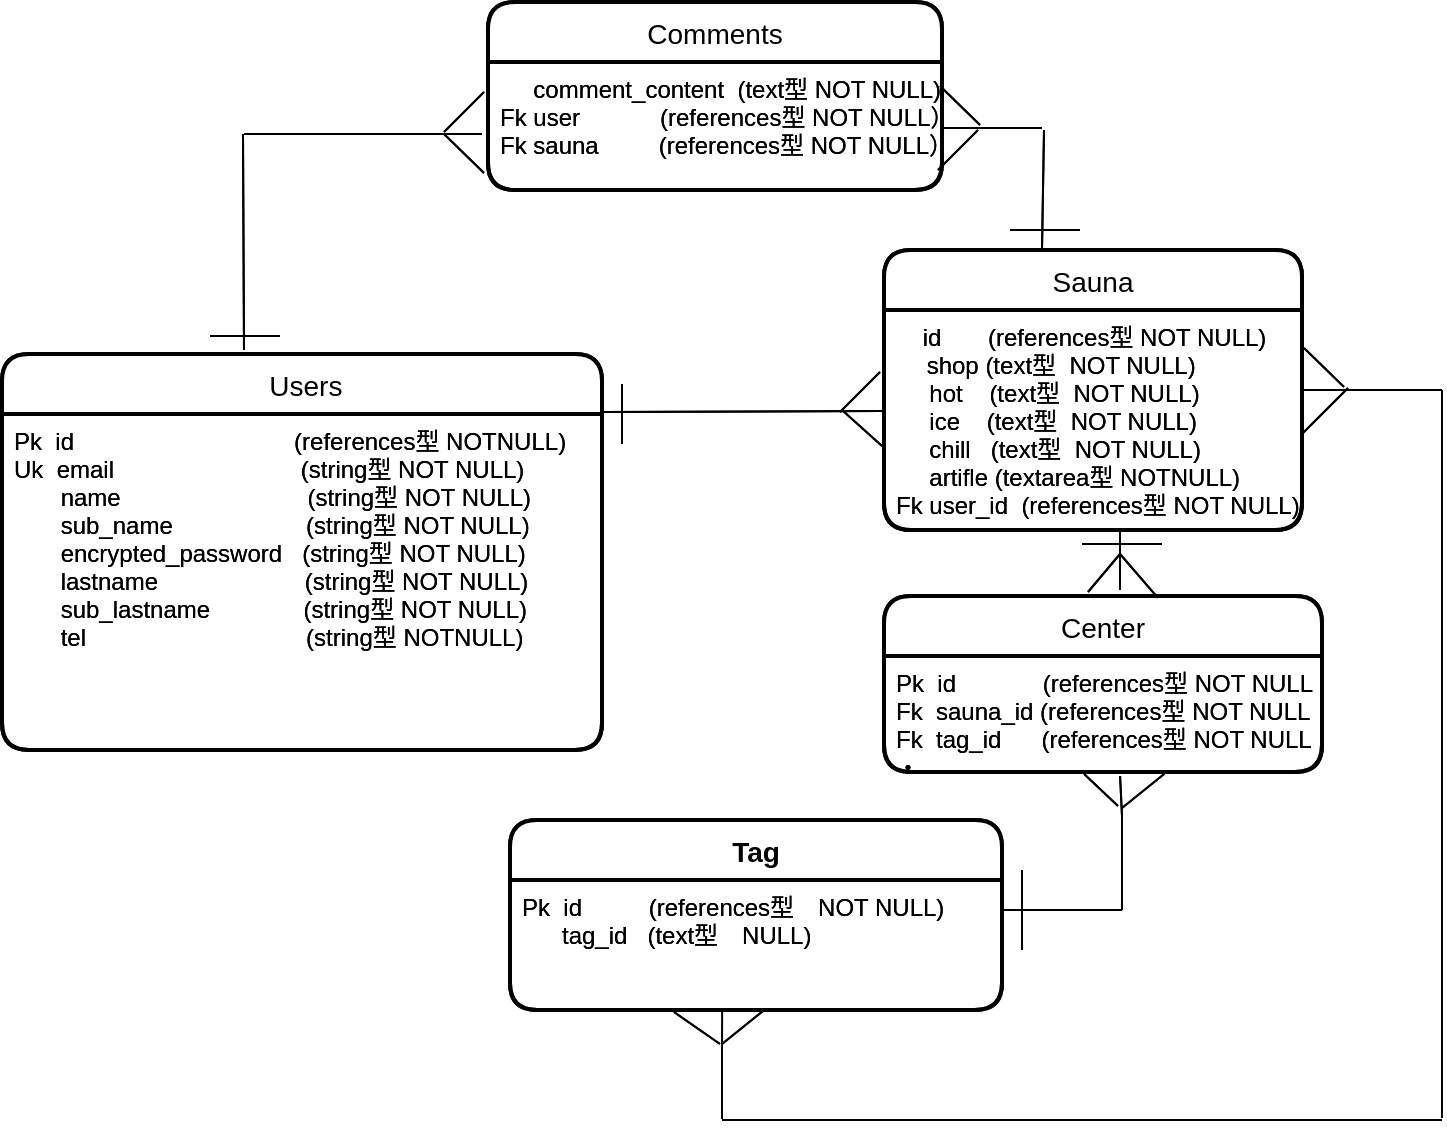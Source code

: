 <mxfile>
    <diagram id="Zuprpmree0DB_T71sHAO" name="ページ1">
        <mxGraphModel dx="681" dy="612" grid="1" gridSize="10" guides="1" tooltips="1" connect="1" arrows="1" fold="1" page="1" pageScale="1" pageWidth="827" pageHeight="1169" math="0" shadow="0">
            <root>
                <mxCell id="0"/>
                <mxCell id="1" parent="0"/>
                <mxCell id="2" value=" Users" style="swimlane;childLayout=stackLayout;horizontal=1;startSize=30;horizontalStack=0;rounded=1;fontSize=14;fontStyle=0;strokeWidth=2;resizeParent=0;resizeLast=1;shadow=0;dashed=0;align=center;" parent="1" vertex="1">
                    <mxGeometry x="40" y="202" width="300" height="198" as="geometry"/>
                </mxCell>
                <mxCell id="3" value="Pk  id                                 (references型 NOTNULL)&#10;Uk  email                            (string型 NOT NULL) 　　　　　　      　&#10;       name                            (string型 NOT NULL)&#10;       sub_name                    (string型 NOT NULL)      &#10;       encrypted_password   (string型 NOT NULL)&#10;       lastname                      (string型 NOT NULL)&#10;       sub_lastname              (string型 NOT NULL)&#10;       tel                                 (string型 NOTNULL)&#10;" style="align=left;strokeColor=none;fillColor=none;spacingLeft=4;fontSize=12;verticalAlign=top;resizable=0;rotatable=0;part=1;" parent="2" vertex="1">
                    <mxGeometry y="30" width="300" height="168" as="geometry"/>
                </mxCell>
                <mxCell id="4" value="Comments" style="swimlane;childLayout=stackLayout;horizontal=1;startSize=30;horizontalStack=0;rounded=1;fontSize=14;fontStyle=0;strokeWidth=2;resizeParent=0;resizeLast=1;shadow=0;dashed=0;align=center;" parent="1" vertex="1">
                    <mxGeometry x="283" y="26" width="227" height="94" as="geometry"/>
                </mxCell>
                <mxCell id="112" style="edgeStyle=none;html=1;entryX=0.5;entryY=1;entryDx=0;entryDy=0;" parent="4" target="4" edge="1">
                    <mxGeometry relative="1" as="geometry">
                        <mxPoint x="113.5" y="94" as="sourcePoint"/>
                    </mxGeometry>
                </mxCell>
                <mxCell id="153" value="     comment_content  (text型 NOT NULL)&#10;Fk user            (references型 NOT NULL）&#10;Fk sauna         (references型 NOT NULL）&#10;" style="align=left;strokeColor=none;fillColor=none;spacingLeft=4;fontSize=12;verticalAlign=top;resizable=0;rotatable=0;part=1;" parent="4" vertex="1">
                    <mxGeometry y="30" width="227" height="64" as="geometry"/>
                </mxCell>
                <mxCell id="6" value="Sauna" style="swimlane;childLayout=stackLayout;horizontal=1;startSize=30;horizontalStack=0;rounded=1;fontSize=14;fontStyle=0;strokeWidth=2;resizeParent=0;resizeLast=1;shadow=0;dashed=0;align=center;" parent="1" vertex="1">
                    <mxGeometry x="481" y="150" width="209" height="140" as="geometry"/>
                </mxCell>
                <mxCell id="57" value="" style="endArrow=none;html=1;rounded=0;" parent="6" edge="1">
                    <mxGeometry relative="1" as="geometry">
                        <mxPoint x="-22" y="81" as="sourcePoint"/>
                        <mxPoint x="-2" y="61" as="targetPoint"/>
                        <Array as="points">
                            <mxPoint x="-2" y="61"/>
                        </Array>
                    </mxGeometry>
                </mxCell>
                <mxCell id="155" value="    id       (references型 NOT NULL)&#10; 　shop (text型  NOT NULL)&#10;     hot    (text型  NOT NULL)&#10;     ice    (text型  NOT NULL)&#10;     chill   (text型  NOT NULL)&#10;     artifle (textarea型 NOTNULL)&#10;Fk user_id  (references型 NOT NULL)&#10;" style="align=left;strokeColor=none;fillColor=none;spacingLeft=4;fontSize=12;verticalAlign=top;resizable=0;rotatable=0;part=1;" parent="6" vertex="1">
                    <mxGeometry y="30" width="209" height="110" as="geometry"/>
                </mxCell>
                <mxCell id="59" value="" style="endArrow=none;html=1;rounded=0;entryX=0;entryY=0.75;entryDx=0;entryDy=0;" parent="6" edge="1">
                    <mxGeometry relative="1" as="geometry">
                        <mxPoint x="-21" y="80" as="sourcePoint"/>
                        <mxPoint x="-1" y="98" as="targetPoint"/>
                    </mxGeometry>
                </mxCell>
                <mxCell id="52" value="" style="endArrow=none;html=1;rounded=0;" parent="1" edge="1">
                    <mxGeometry relative="1" as="geometry">
                        <mxPoint x="340" y="231" as="sourcePoint"/>
                        <mxPoint x="480" y="230.5" as="targetPoint"/>
                    </mxGeometry>
                </mxCell>
                <mxCell id="53" value="" style="endArrow=none;html=1;rounded=0;" parent="1" edge="1">
                    <mxGeometry relative="1" as="geometry">
                        <mxPoint x="161" y="200" as="sourcePoint"/>
                        <mxPoint x="160.5" y="92" as="targetPoint"/>
                    </mxGeometry>
                </mxCell>
                <mxCell id="54" value="" style="endArrow=none;html=1;rounded=0;exitX=0.4;exitY=-0.025;exitDx=0;exitDy=0;exitPerimeter=0;" parent="1" edge="1">
                    <mxGeometry relative="1" as="geometry">
                        <mxPoint x="560" y="150.0" as="sourcePoint"/>
                        <mxPoint x="561" y="90" as="targetPoint"/>
                    </mxGeometry>
                </mxCell>
                <mxCell id="55" value="" style="endArrow=none;html=1;rounded=0;" parent="1" edge="1">
                    <mxGeometry relative="1" as="geometry">
                        <mxPoint x="161" y="92" as="sourcePoint"/>
                        <mxPoint x="280" y="92" as="targetPoint"/>
                    </mxGeometry>
                </mxCell>
                <mxCell id="56" value="" style="endArrow=none;html=1;rounded=0;" parent="1" edge="1">
                    <mxGeometry relative="1" as="geometry">
                        <mxPoint x="510" y="89" as="sourcePoint"/>
                        <mxPoint x="560" y="89" as="targetPoint"/>
                    </mxGeometry>
                </mxCell>
                <mxCell id="60" value="" style="endArrow=none;html=1;rounded=0;" parent="1" edge="1">
                    <mxGeometry relative="1" as="geometry">
                        <mxPoint x="350" y="247" as="sourcePoint"/>
                        <mxPoint x="350" y="217" as="targetPoint"/>
                    </mxGeometry>
                </mxCell>
                <mxCell id="75" value="" style="endArrow=none;html=1;rounded=0;" parent="1" edge="1">
                    <mxGeometry relative="1" as="geometry">
                        <mxPoint x="261" y="91" as="sourcePoint"/>
                        <mxPoint x="281" y="71" as="targetPoint"/>
                        <Array as="points">
                            <mxPoint x="281" y="71"/>
                        </Array>
                    </mxGeometry>
                </mxCell>
                <mxCell id="76" value="" style="endArrow=none;html=1;rounded=0;" parent="1" edge="1">
                    <mxGeometry relative="1" as="geometry">
                        <mxPoint x="508" y="110" as="sourcePoint"/>
                        <mxPoint x="528" y="90" as="targetPoint"/>
                        <Array as="points">
                            <mxPoint x="528" y="90"/>
                        </Array>
                    </mxGeometry>
                </mxCell>
                <mxCell id="78" value="" style="endArrow=none;html=1;rounded=0;entryX=0;entryY=0.75;entryDx=0;entryDy=0;" parent="1" edge="1">
                    <mxGeometry relative="1" as="geometry">
                        <mxPoint x="261" y="92" as="sourcePoint"/>
                        <mxPoint x="281" y="111.5" as="targetPoint"/>
                    </mxGeometry>
                </mxCell>
                <mxCell id="79" value="" style="endArrow=none;html=1;rounded=0;entryX=0;entryY=0.75;entryDx=0;entryDy=0;" parent="1" edge="1">
                    <mxGeometry relative="1" as="geometry">
                        <mxPoint x="509" y="68" as="sourcePoint"/>
                        <mxPoint x="529" y="87.5" as="targetPoint"/>
                    </mxGeometry>
                </mxCell>
                <mxCell id="80" value="" style="endArrow=none;html=1;rounded=0;" parent="1" edge="1">
                    <mxGeometry relative="1" as="geometry">
                        <mxPoint x="179" y="193" as="sourcePoint"/>
                        <mxPoint x="144" y="193" as="targetPoint"/>
                    </mxGeometry>
                </mxCell>
                <mxCell id="82" value="" style="endArrow=none;html=1;rounded=0;" parent="1" edge="1">
                    <mxGeometry relative="1" as="geometry">
                        <mxPoint x="579" y="140" as="sourcePoint"/>
                        <mxPoint x="544" y="140" as="targetPoint"/>
                    </mxGeometry>
                </mxCell>
                <mxCell id="83" value="Center" style="swimlane;childLayout=stackLayout;horizontal=1;startSize=30;horizontalStack=0;rounded=1;fontSize=14;fontStyle=0;strokeWidth=2;resizeParent=0;resizeLast=1;shadow=0;dashed=0;align=center;" parent="1" vertex="1">
                    <mxGeometry x="481" y="323" width="219" height="88" as="geometry">
                        <mxRectangle x="481" y="323" width="70" height="30" as="alternateBounds"/>
                    </mxGeometry>
                </mxCell>
                <mxCell id="84" value="Pk  id             (references型 NOT NULL&#10;Fk  sauna_id (references型 NOT NULL&#10;Fk  tag_id      (references型 NOT NULL&#10;・" style="align=left;strokeColor=none;fillColor=none;spacingLeft=4;fontSize=12;verticalAlign=top;resizable=0;rotatable=0;part=1;" parent="83" vertex="1">
                    <mxGeometry y="30" width="219" height="58" as="geometry"/>
                </mxCell>
                <mxCell id="110" value="Tag" style="swimlane;childLayout=stackLayout;horizontal=1;startSize=30;horizontalStack=0;rounded=1;fontSize=14;fontStyle=0;strokeWidth=2;resizeParent=0;resizeLast=1;shadow=0;dashed=0;align=center;" parent="1" vertex="1">
                    <mxGeometry x="294" y="435" width="246" height="95" as="geometry"/>
                </mxCell>
                <mxCell id="111" value="Pk  id          (references型　NOT NULL)&#10;      tag_id   (text型　NULL)" style="align=left;strokeColor=none;fillColor=none;spacingLeft=4;fontSize=12;verticalAlign=top;resizable=0;rotatable=0;part=1;" parent="110" vertex="1">
                    <mxGeometry y="30" width="246" height="65" as="geometry"/>
                </mxCell>
                <mxCell id="125" value="" style="endArrow=none;html=1;rounded=0;" parent="1" edge="1">
                    <mxGeometry relative="1" as="geometry">
                        <mxPoint x="599" y="320" as="sourcePoint"/>
                        <mxPoint x="599" y="289" as="targetPoint"/>
                    </mxGeometry>
                </mxCell>
                <mxCell id="131" value="" style="endArrow=none;html=1;rounded=0;exitX=0.466;exitY=1.052;exitDx=0;exitDy=0;exitPerimeter=0;" parent="1" edge="1">
                    <mxGeometry relative="1" as="geometry">
                        <mxPoint x="581.054" y="412.016" as="sourcePoint"/>
                        <mxPoint x="598" y="428" as="targetPoint"/>
                        <Array as="points">
                            <mxPoint x="598" y="428"/>
                        </Array>
                    </mxGeometry>
                </mxCell>
                <mxCell id="132" value="" style="endArrow=none;html=1;rounded=0;entryX=0.68;entryY=1.034;entryDx=0;entryDy=0;entryPerimeter=0;" parent="1" edge="1">
                    <mxGeometry relative="1" as="geometry">
                        <mxPoint x="600" y="429" as="sourcePoint"/>
                        <mxPoint x="621.08" y="411.972" as="targetPoint"/>
                    </mxGeometry>
                </mxCell>
                <mxCell id="135" value="" style="endArrow=none;html=1;rounded=0;exitX=0.66;exitY=0.011;exitDx=0;exitDy=0;exitPerimeter=0;" parent="1" edge="1">
                    <mxGeometry relative="1" as="geometry">
                        <mxPoint x="617.96" y="323.968" as="sourcePoint"/>
                        <mxPoint x="599" y="302" as="targetPoint"/>
                    </mxGeometry>
                </mxCell>
                <mxCell id="137" value="" style="endArrow=none;html=1;rounded=0;" parent="1" edge="1">
                    <mxGeometry relative="1" as="geometry">
                        <mxPoint x="599" y="302" as="sourcePoint"/>
                        <mxPoint x="583" y="321" as="targetPoint"/>
                    </mxGeometry>
                </mxCell>
                <mxCell id="139" value="" style="endArrow=none;html=1;rounded=0;" parent="1" edge="1">
                    <mxGeometry relative="1" as="geometry">
                        <mxPoint x="620" y="297" as="sourcePoint"/>
                        <mxPoint x="580" y="297" as="targetPoint"/>
                    </mxGeometry>
                </mxCell>
                <mxCell id="141" value="" style="endArrow=none;html=1;rounded=0;" parent="1" edge="1">
                    <mxGeometry relative="1" as="geometry">
                        <mxPoint x="550" y="500" as="sourcePoint"/>
                        <mxPoint x="550" y="460" as="targetPoint"/>
                    </mxGeometry>
                </mxCell>
                <mxCell id="142" value="" style="endArrow=none;html=1;rounded=0;" parent="1" edge="1">
                    <mxGeometry relative="1" as="geometry">
                        <mxPoint x="691" y="220" as="sourcePoint"/>
                        <mxPoint x="760" y="220" as="targetPoint"/>
                    </mxGeometry>
                </mxCell>
                <mxCell id="143" value="" style="endArrow=none;html=1;rounded=0;" parent="1" edge="1">
                    <mxGeometry relative="1" as="geometry">
                        <mxPoint x="760" y="584" as="sourcePoint"/>
                        <mxPoint x="760" y="220" as="targetPoint"/>
                        <Array as="points">
                            <mxPoint x="760" y="236.03"/>
                        </Array>
                    </mxGeometry>
                </mxCell>
                <mxCell id="144" value="" style="line;strokeWidth=1;rotatable=0;dashed=0;labelPosition=right;align=left;verticalAlign=middle;spacingTop=0;spacingLeft=6;points=[];portConstraint=eastwest;" parent="1" vertex="1">
                    <mxGeometry x="400" y="580" width="360" height="10" as="geometry"/>
                </mxCell>
                <mxCell id="145" value="" style="endArrow=none;html=1;rounded=0;entryX=0.404;entryY=1.007;entryDx=0;entryDy=0;entryPerimeter=0;exitX=0;exitY=0.447;exitDx=0;exitDy=0;exitPerimeter=0;" parent="1" edge="1" source="201">
                    <mxGeometry relative="1" as="geometry">
                        <mxPoint x="400" y="589" as="sourcePoint"/>
                        <mxPoint x="400.08" y="528.996" as="targetPoint"/>
                        <Array as="points">
                            <mxPoint x="400" y="551.03"/>
                        </Array>
                    </mxGeometry>
                </mxCell>
                <mxCell id="146" value="" style="endArrow=none;html=1;rounded=0;exitX=0.466;exitY=1.052;exitDx=0;exitDy=0;exitPerimeter=0;" parent="1" edge="1">
                    <mxGeometry relative="1" as="geometry">
                        <mxPoint x="375.996" y="531.016" as="sourcePoint"/>
                        <mxPoint x="399" y="547" as="targetPoint"/>
                        <Array as="points">
                            <mxPoint x="399" y="547"/>
                        </Array>
                    </mxGeometry>
                </mxCell>
                <mxCell id="147" value="" style="endArrow=none;html=1;rounded=0;entryX=0.68;entryY=1.034;entryDx=0;entryDy=0;entryPerimeter=0;" parent="1" edge="1">
                    <mxGeometry relative="1" as="geometry">
                        <mxPoint x="400" y="547.03" as="sourcePoint"/>
                        <mxPoint x="421.08" y="530.002" as="targetPoint"/>
                    </mxGeometry>
                </mxCell>
                <mxCell id="148" value="" style="endArrow=none;html=1;rounded=0;entryX=0;entryY=0.75;entryDx=0;entryDy=0;" parent="1" edge="1">
                    <mxGeometry relative="1" as="geometry">
                        <mxPoint x="691" y="199" as="sourcePoint"/>
                        <mxPoint x="711" y="218.5" as="targetPoint"/>
                    </mxGeometry>
                </mxCell>
                <mxCell id="149" value="" style="endArrow=none;html=1;rounded=0;entryX=1.019;entryY=0.625;entryDx=0;entryDy=0;entryPerimeter=0;" parent="1" edge="1">
                    <mxGeometry relative="1" as="geometry">
                        <mxPoint x="713" y="219" as="sourcePoint"/>
                        <mxPoint x="689.971" y="242" as="targetPoint"/>
                    </mxGeometry>
                </mxCell>
                <mxCell id="121" value="" style="line;strokeWidth=1;rotatable=0;dashed=0;labelPosition=right;align=left;verticalAlign=middle;spacingTop=0;spacingLeft=6;points=[];portConstraint=eastwest;" parent="1" vertex="1">
                    <mxGeometry x="540" y="475" width="60" height="10" as="geometry"/>
                </mxCell>
                <mxCell id="157" value="" style="endArrow=none;html=1;rounded=0;entryX=0.539;entryY=1.034;entryDx=0;entryDy=0;entryPerimeter=0;" parent="1" target="84" edge="1">
                    <mxGeometry relative="1" as="geometry">
                        <mxPoint x="600" y="480" as="sourcePoint"/>
                        <mxPoint x="600.08" y="410.996" as="targetPoint"/>
                        <Array as="points">
                            <mxPoint x="600" y="433.03"/>
                        </Array>
                    </mxGeometry>
                </mxCell>
                <mxCell id="158" value=" Users" style="swimlane;childLayout=stackLayout;horizontal=1;startSize=30;horizontalStack=0;rounded=1;fontSize=14;fontStyle=0;strokeWidth=2;resizeParent=0;resizeLast=1;shadow=0;dashed=0;align=center;" parent="1" vertex="1">
                    <mxGeometry x="40" y="202" width="300" height="198" as="geometry"/>
                </mxCell>
                <mxCell id="159" value="Pk  id                                 (references型 NOTNULL)&#10;Uk  email                            (string型 NOT NULL) 　　　　　　      　&#10;       name                            (string型 NOT NULL)&#10;       sub_name                    (string型 NOT NULL)      &#10;       encrypted_password   (string型 NOT NULL)&#10;       lastname                      (string型 NOT NULL)&#10;       sub_lastname              (string型 NOT NULL)&#10;       tel                                 (string型 NOTNULL)&#10;" style="align=left;strokeColor=none;fillColor=none;spacingLeft=4;fontSize=12;verticalAlign=top;resizable=0;rotatable=0;part=1;" parent="158" vertex="1">
                    <mxGeometry y="30" width="300" height="168" as="geometry"/>
                </mxCell>
                <mxCell id="160" value="Comments" style="swimlane;childLayout=stackLayout;horizontal=1;startSize=30;horizontalStack=0;rounded=1;fontSize=14;fontStyle=0;strokeWidth=2;resizeParent=0;resizeLast=1;shadow=0;dashed=0;align=center;" parent="1" vertex="1">
                    <mxGeometry x="283" y="26" width="227" height="94" as="geometry"/>
                </mxCell>
                <mxCell id="161" style="edgeStyle=none;html=1;entryX=0.5;entryY=1;entryDx=0;entryDy=0;" parent="160" target="160" edge="1">
                    <mxGeometry relative="1" as="geometry">
                        <mxPoint x="113.5" y="94" as="sourcePoint"/>
                    </mxGeometry>
                </mxCell>
                <mxCell id="162" value="     comment_content  (text型 NOT NULL)&#10;Fk user            (references型 NOT NULL）&#10;Fk sauna         (references型 NOT NULL）&#10;" style="align=left;strokeColor=none;fillColor=none;spacingLeft=4;fontSize=12;verticalAlign=top;resizable=0;rotatable=0;part=1;" parent="160" vertex="1">
                    <mxGeometry y="30" width="227" height="64" as="geometry"/>
                </mxCell>
                <mxCell id="163" value="Sauna" style="swimlane;childLayout=stackLayout;horizontal=1;startSize=30;horizontalStack=0;rounded=1;fontSize=14;fontStyle=0;strokeWidth=2;resizeParent=0;resizeLast=1;shadow=0;dashed=0;align=center;" parent="1" vertex="1">
                    <mxGeometry x="481" y="150" width="209" height="140" as="geometry"/>
                </mxCell>
                <mxCell id="164" value="" style="endArrow=none;html=1;rounded=0;" parent="163" edge="1">
                    <mxGeometry relative="1" as="geometry">
                        <mxPoint x="-22" y="81" as="sourcePoint"/>
                        <mxPoint x="-2" y="61" as="targetPoint"/>
                        <Array as="points">
                            <mxPoint x="-2" y="61"/>
                        </Array>
                    </mxGeometry>
                </mxCell>
                <mxCell id="165" value="    id       (references型 NOT NULL)&#10; 　shop (text型  NOT NULL)&#10;     hot    (text型  NOT NULL)&#10;     ice    (text型  NOT NULL)&#10;     chill   (text型  NOT NULL)&#10;     artifle (textarea型 NOTNULL)&#10;Fk user_id  (references型 NOT NULL)&#10;" style="align=left;strokeColor=none;fillColor=none;spacingLeft=4;fontSize=12;verticalAlign=top;resizable=0;rotatable=0;part=1;" parent="163" vertex="1">
                    <mxGeometry y="30" width="209" height="110" as="geometry"/>
                </mxCell>
                <mxCell id="166" value="" style="endArrow=none;html=1;rounded=0;entryX=0;entryY=0.75;entryDx=0;entryDy=0;" parent="163" edge="1">
                    <mxGeometry relative="1" as="geometry">
                        <mxPoint x="-21" y="80" as="sourcePoint"/>
                        <mxPoint x="-1" y="98" as="targetPoint"/>
                    </mxGeometry>
                </mxCell>
                <mxCell id="167" value="" style="endArrow=none;html=1;rounded=0;" parent="1" edge="1">
                    <mxGeometry relative="1" as="geometry">
                        <mxPoint x="340" y="231" as="sourcePoint"/>
                        <mxPoint x="480" y="230.5" as="targetPoint"/>
                    </mxGeometry>
                </mxCell>
                <mxCell id="168" value="" style="endArrow=none;html=1;rounded=0;" parent="1" edge="1">
                    <mxGeometry relative="1" as="geometry">
                        <mxPoint x="161" y="200" as="sourcePoint"/>
                        <mxPoint x="160.5" y="92" as="targetPoint"/>
                    </mxGeometry>
                </mxCell>
                <mxCell id="169" value="" style="endArrow=none;html=1;rounded=0;exitX=0.4;exitY=-0.025;exitDx=0;exitDy=0;exitPerimeter=0;" parent="1" edge="1">
                    <mxGeometry relative="1" as="geometry">
                        <mxPoint x="560" y="150.0" as="sourcePoint"/>
                        <mxPoint x="561" y="90" as="targetPoint"/>
                    </mxGeometry>
                </mxCell>
                <mxCell id="170" value="" style="endArrow=none;html=1;rounded=0;" parent="1" edge="1">
                    <mxGeometry relative="1" as="geometry">
                        <mxPoint x="161" y="92" as="sourcePoint"/>
                        <mxPoint x="280" y="92" as="targetPoint"/>
                    </mxGeometry>
                </mxCell>
                <mxCell id="171" value="" style="endArrow=none;html=1;rounded=0;" parent="1" edge="1">
                    <mxGeometry relative="1" as="geometry">
                        <mxPoint x="510" y="89" as="sourcePoint"/>
                        <mxPoint x="560" y="89" as="targetPoint"/>
                    </mxGeometry>
                </mxCell>
                <mxCell id="172" value="" style="endArrow=none;html=1;rounded=0;" parent="1" edge="1">
                    <mxGeometry relative="1" as="geometry">
                        <mxPoint x="350" y="247" as="sourcePoint"/>
                        <mxPoint x="350" y="217" as="targetPoint"/>
                    </mxGeometry>
                </mxCell>
                <mxCell id="173" value="" style="endArrow=none;html=1;rounded=0;" parent="1" edge="1">
                    <mxGeometry relative="1" as="geometry">
                        <mxPoint x="261" y="91" as="sourcePoint"/>
                        <mxPoint x="281" y="71" as="targetPoint"/>
                        <Array as="points">
                            <mxPoint x="281" y="71"/>
                        </Array>
                    </mxGeometry>
                </mxCell>
                <mxCell id="174" value="" style="endArrow=none;html=1;rounded=0;" parent="1" edge="1">
                    <mxGeometry relative="1" as="geometry">
                        <mxPoint x="508" y="110" as="sourcePoint"/>
                        <mxPoint x="528" y="90" as="targetPoint"/>
                        <Array as="points">
                            <mxPoint x="528" y="90"/>
                        </Array>
                    </mxGeometry>
                </mxCell>
                <mxCell id="175" value="" style="endArrow=none;html=1;rounded=0;entryX=0;entryY=0.75;entryDx=0;entryDy=0;" parent="1" edge="1">
                    <mxGeometry relative="1" as="geometry">
                        <mxPoint x="261" y="92" as="sourcePoint"/>
                        <mxPoint x="281" y="111.5" as="targetPoint"/>
                    </mxGeometry>
                </mxCell>
                <mxCell id="176" value="" style="endArrow=none;html=1;rounded=0;entryX=0;entryY=0.75;entryDx=0;entryDy=0;" parent="1" edge="1">
                    <mxGeometry relative="1" as="geometry">
                        <mxPoint x="509" y="68" as="sourcePoint"/>
                        <mxPoint x="529" y="87.5" as="targetPoint"/>
                    </mxGeometry>
                </mxCell>
                <mxCell id="177" value="" style="endArrow=none;html=1;rounded=0;" parent="1" edge="1">
                    <mxGeometry relative="1" as="geometry">
                        <mxPoint x="179" y="193" as="sourcePoint"/>
                        <mxPoint x="144" y="193" as="targetPoint"/>
                    </mxGeometry>
                </mxCell>
                <mxCell id="178" value="" style="endArrow=none;html=1;rounded=0;" parent="1" edge="1">
                    <mxGeometry relative="1" as="geometry">
                        <mxPoint x="579" y="140" as="sourcePoint"/>
                        <mxPoint x="544" y="140" as="targetPoint"/>
                    </mxGeometry>
                </mxCell>
                <mxCell id="179" value="Center" style="swimlane;childLayout=stackLayout;horizontal=1;startSize=30;horizontalStack=0;rounded=1;fontSize=14;fontStyle=0;strokeWidth=2;resizeParent=0;resizeLast=1;shadow=0;dashed=0;align=center;" parent="1" vertex="1">
                    <mxGeometry x="481" y="323" width="219" height="88" as="geometry">
                        <mxRectangle x="481" y="323" width="70" height="30" as="alternateBounds"/>
                    </mxGeometry>
                </mxCell>
                <mxCell id="180" value="Pk  id             (references型 NOT NULL&#10;Fk  sauna_id (references型 NOT NULL&#10;Fk  tag_id      (references型 NOT NULL&#10;・" style="align=left;strokeColor=none;fillColor=none;spacingLeft=4;fontSize=12;verticalAlign=top;resizable=0;rotatable=0;part=1;" parent="179" vertex="1">
                    <mxGeometry y="30" width="219" height="58" as="geometry"/>
                </mxCell>
                <mxCell id="185" value="Tag" style="swimlane;childLayout=stackLayout;horizontal=1;startSize=30;horizontalStack=0;rounded=1;fontSize=14;fontStyle=1;strokeWidth=2;resizeParent=0;resizeLast=1;shadow=0;dashed=0;align=center;" parent="1" vertex="1">
                    <mxGeometry x="294" y="435" width="246" height="95" as="geometry"/>
                </mxCell>
                <mxCell id="186" value="Pk  id          (references型　NOT NULL)&#10;      tag_id   (text型　NULL)" style="align=left;strokeColor=none;fillColor=none;spacingLeft=4;fontSize=12;verticalAlign=top;resizable=0;rotatable=0;part=1;" parent="185" vertex="1">
                    <mxGeometry y="30" width="246" height="65" as="geometry"/>
                </mxCell>
                <mxCell id="188" value="" style="endArrow=none;html=1;rounded=0;" parent="1" edge="1">
                    <mxGeometry relative="1" as="geometry">
                        <mxPoint x="599" y="320" as="sourcePoint"/>
                        <mxPoint x="599" y="289" as="targetPoint"/>
                    </mxGeometry>
                </mxCell>
                <mxCell id="191" value="" style="endArrow=none;html=1;rounded=0;exitX=0.466;exitY=1.052;exitDx=0;exitDy=0;exitPerimeter=0;" parent="1" edge="1">
                    <mxGeometry relative="1" as="geometry">
                        <mxPoint x="581.054" y="412.016" as="sourcePoint"/>
                        <mxPoint x="598" y="428" as="targetPoint"/>
                        <Array as="points">
                            <mxPoint x="598" y="428"/>
                        </Array>
                    </mxGeometry>
                </mxCell>
                <mxCell id="192" value="" style="endArrow=none;html=1;rounded=0;entryX=0.68;entryY=1.034;entryDx=0;entryDy=0;entryPerimeter=0;" parent="1" edge="1">
                    <mxGeometry relative="1" as="geometry">
                        <mxPoint x="600" y="429" as="sourcePoint"/>
                        <mxPoint x="621.08" y="411.972" as="targetPoint"/>
                    </mxGeometry>
                </mxCell>
                <mxCell id="195" value="" style="endArrow=none;html=1;rounded=0;exitX=0.66;exitY=0.011;exitDx=0;exitDy=0;exitPerimeter=0;" parent="1" edge="1">
                    <mxGeometry relative="1" as="geometry">
                        <mxPoint x="617.96" y="323.968" as="sourcePoint"/>
                        <mxPoint x="599" y="302" as="targetPoint"/>
                    </mxGeometry>
                </mxCell>
                <mxCell id="196" value="" style="endArrow=none;html=1;rounded=0;" parent="1" edge="1">
                    <mxGeometry relative="1" as="geometry">
                        <mxPoint x="599" y="302" as="sourcePoint"/>
                        <mxPoint x="583" y="321" as="targetPoint"/>
                    </mxGeometry>
                </mxCell>
                <mxCell id="197" value="" style="endArrow=none;html=1;rounded=0;" parent="1" edge="1">
                    <mxGeometry relative="1" as="geometry">
                        <mxPoint x="620" y="297" as="sourcePoint"/>
                        <mxPoint x="580" y="297" as="targetPoint"/>
                    </mxGeometry>
                </mxCell>
                <mxCell id="198" value="" style="endArrow=none;html=1;rounded=0;" parent="1" edge="1">
                    <mxGeometry relative="1" as="geometry">
                        <mxPoint x="550" y="500" as="sourcePoint"/>
                        <mxPoint x="550" y="460" as="targetPoint"/>
                    </mxGeometry>
                </mxCell>
                <mxCell id="199" value="" style="endArrow=none;html=1;rounded=0;" parent="1" edge="1">
                    <mxGeometry relative="1" as="geometry">
                        <mxPoint x="691" y="220" as="sourcePoint"/>
                        <mxPoint x="760" y="220" as="targetPoint"/>
                    </mxGeometry>
                </mxCell>
                <mxCell id="200" value="" style="endArrow=none;html=1;rounded=0;" parent="1" edge="1">
                    <mxGeometry relative="1" as="geometry">
                        <mxPoint x="760" y="584" as="sourcePoint"/>
                        <mxPoint x="760" y="220" as="targetPoint"/>
                        <Array as="points">
                            <mxPoint x="760" y="236.03"/>
                        </Array>
                    </mxGeometry>
                </mxCell>
                <mxCell id="201" value="" style="line;strokeWidth=1;rotatable=0;dashed=0;labelPosition=right;align=left;verticalAlign=middle;spacingTop=0;spacingLeft=6;points=[];portConstraint=eastwest;" parent="1" vertex="1">
                    <mxGeometry x="400" y="580" width="360" height="10" as="geometry"/>
                </mxCell>
                <mxCell id="203" value="" style="endArrow=none;html=1;rounded=0;exitX=0.466;exitY=1.052;exitDx=0;exitDy=0;exitPerimeter=0;" parent="1" edge="1">
                    <mxGeometry relative="1" as="geometry">
                        <mxPoint x="375.996" y="531.016" as="sourcePoint"/>
                        <mxPoint x="399" y="547" as="targetPoint"/>
                        <Array as="points">
                            <mxPoint x="399" y="547"/>
                        </Array>
                    </mxGeometry>
                </mxCell>
                <mxCell id="204" value="" style="endArrow=none;html=1;rounded=0;entryX=0.68;entryY=1.034;entryDx=0;entryDy=0;entryPerimeter=0;" parent="1" edge="1">
                    <mxGeometry relative="1" as="geometry">
                        <mxPoint x="400" y="547.03" as="sourcePoint"/>
                        <mxPoint x="421.08" y="530.002" as="targetPoint"/>
                    </mxGeometry>
                </mxCell>
                <mxCell id="205" value="" style="endArrow=none;html=1;rounded=0;entryX=0;entryY=0.75;entryDx=0;entryDy=0;" parent="1" edge="1">
                    <mxGeometry relative="1" as="geometry">
                        <mxPoint x="691" y="199" as="sourcePoint"/>
                        <mxPoint x="711" y="218.5" as="targetPoint"/>
                    </mxGeometry>
                </mxCell>
                <mxCell id="206" value="" style="endArrow=none;html=1;rounded=0;entryX=1.019;entryY=0.625;entryDx=0;entryDy=0;entryPerimeter=0;" parent="1" edge="1">
                    <mxGeometry relative="1" as="geometry">
                        <mxPoint x="713" y="219" as="sourcePoint"/>
                        <mxPoint x="689.971" y="242" as="targetPoint"/>
                    </mxGeometry>
                </mxCell>
                <mxCell id="207" value="" style="line;strokeWidth=1;rotatable=0;dashed=0;labelPosition=right;align=left;verticalAlign=middle;spacingTop=0;spacingLeft=6;points=[];portConstraint=eastwest;" parent="1" vertex="1">
                    <mxGeometry x="540" y="475" width="60" height="10" as="geometry"/>
                </mxCell>
                <mxCell id="208" value="" style="endArrow=none;html=1;rounded=0;entryX=0.539;entryY=1.034;entryDx=0;entryDy=0;entryPerimeter=0;" parent="1" target="180" edge="1">
                    <mxGeometry relative="1" as="geometry">
                        <mxPoint x="600" y="480" as="sourcePoint"/>
                        <mxPoint x="600.08" y="410.996" as="targetPoint"/>
                        <Array as="points">
                            <mxPoint x="600" y="433.03"/>
                        </Array>
                    </mxGeometry>
                </mxCell>
            </root>
        </mxGraphModel>
    </diagram>
</mxfile>